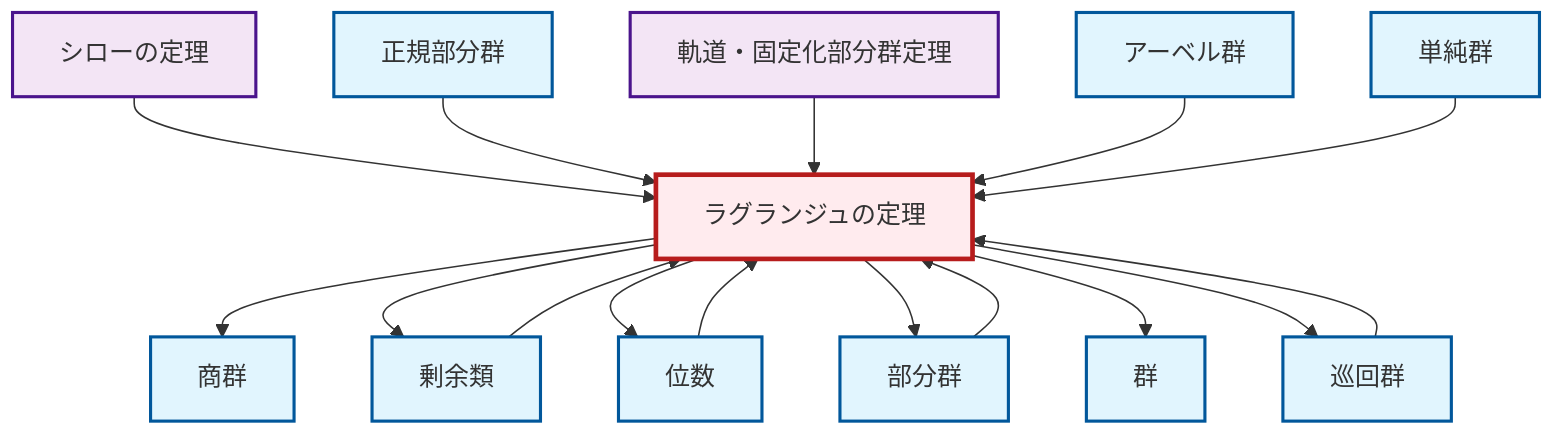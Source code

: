 graph TD
    classDef definition fill:#e1f5fe,stroke:#01579b,stroke-width:2px
    classDef theorem fill:#f3e5f5,stroke:#4a148c,stroke-width:2px
    classDef axiom fill:#fff3e0,stroke:#e65100,stroke-width:2px
    classDef example fill:#e8f5e9,stroke:#1b5e20,stroke-width:2px
    classDef current fill:#ffebee,stroke:#b71c1c,stroke-width:3px
    thm-orbit-stabilizer["軌道・固定化部分群定理"]:::theorem
    def-simple-group["単純群"]:::definition
    thm-sylow["シローの定理"]:::theorem
    def-coset["剰余類"]:::definition
    def-subgroup["部分群"]:::definition
    def-cyclic-group["巡回群"]:::definition
    thm-lagrange["ラグランジュの定理"]:::theorem
    def-group["群"]:::definition
    def-quotient-group["商群"]:::definition
    def-normal-subgroup["正規部分群"]:::definition
    def-order["位数"]:::definition
    def-abelian-group["アーベル群"]:::definition
    def-cyclic-group --> thm-lagrange
    thm-lagrange --> def-quotient-group
    thm-lagrange --> def-coset
    thm-sylow --> thm-lagrange
    def-order --> thm-lagrange
    thm-lagrange --> def-order
    def-normal-subgroup --> thm-lagrange
    thm-orbit-stabilizer --> thm-lagrange
    def-coset --> thm-lagrange
    def-abelian-group --> thm-lagrange
    def-subgroup --> thm-lagrange
    thm-lagrange --> def-subgroup
    thm-lagrange --> def-group
    thm-lagrange --> def-cyclic-group
    def-simple-group --> thm-lagrange
    class thm-lagrange current
